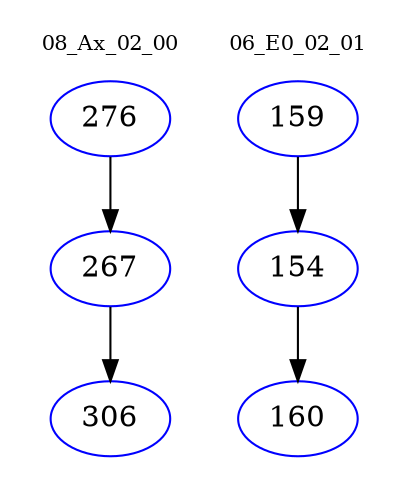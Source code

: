 digraph{
subgraph cluster_0 {
color = white
label = "08_Ax_02_00";
fontsize=10;
T0_276 [label="276", color="blue"]
T0_276 -> T0_267 [color="black"]
T0_267 [label="267", color="blue"]
T0_267 -> T0_306 [color="black"]
T0_306 [label="306", color="blue"]
}
subgraph cluster_1 {
color = white
label = "06_E0_02_01";
fontsize=10;
T1_159 [label="159", color="blue"]
T1_159 -> T1_154 [color="black"]
T1_154 [label="154", color="blue"]
T1_154 -> T1_160 [color="black"]
T1_160 [label="160", color="blue"]
}
}
